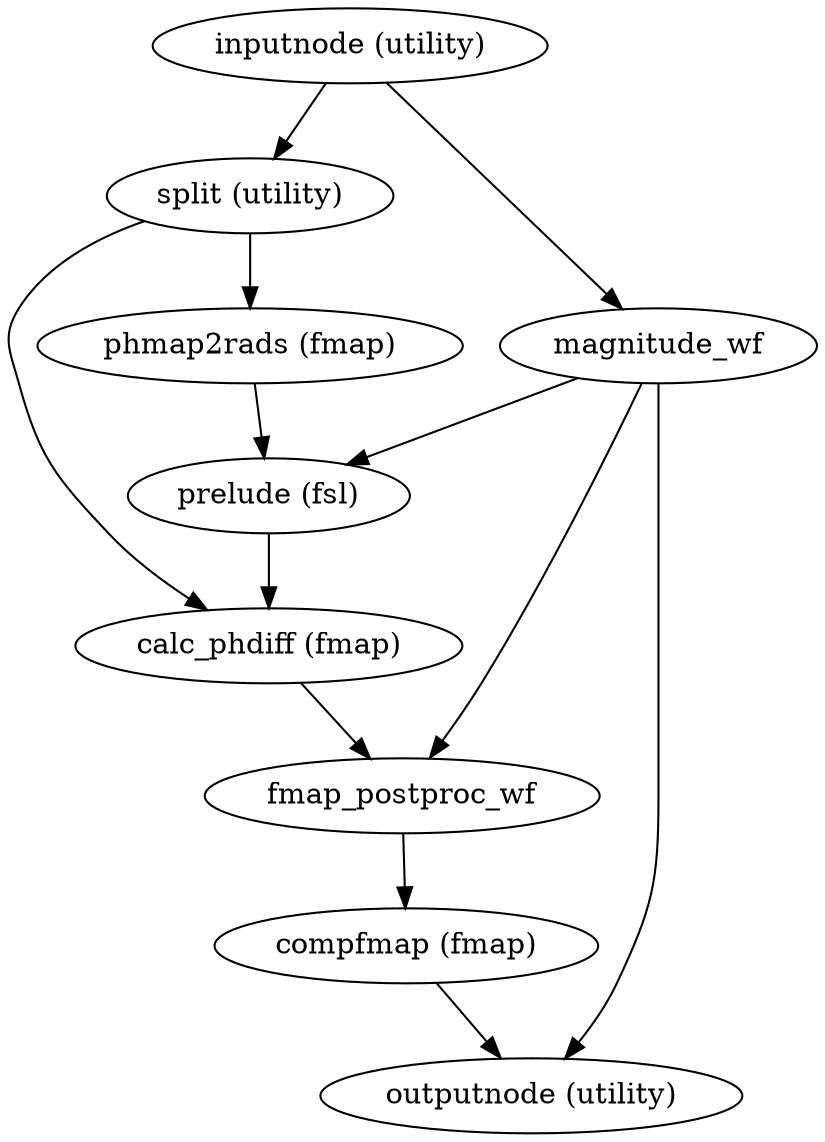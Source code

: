 strict digraph  {
"inputnode (utility)";
"split (utility)";
magnitude_wf;
"phmap2rads (fmap)";
"calc_phdiff (fmap)";
"prelude (fsl)";
fmap_postproc_wf;
"outputnode (utility)";
"compfmap (fmap)";
"inputnode (utility)" -> "split (utility)";
"inputnode (utility)" -> magnitude_wf;
"split (utility)" -> "phmap2rads (fmap)";
"split (utility)" -> "calc_phdiff (fmap)";
magnitude_wf -> "prelude (fsl)";
magnitude_wf -> fmap_postproc_wf;
magnitude_wf -> "outputnode (utility)";
"phmap2rads (fmap)" -> "prelude (fsl)";
"calc_phdiff (fmap)" -> fmap_postproc_wf;
"prelude (fsl)" -> "calc_phdiff (fmap)";
fmap_postproc_wf -> "compfmap (fmap)";
"compfmap (fmap)" -> "outputnode (utility)";
}
